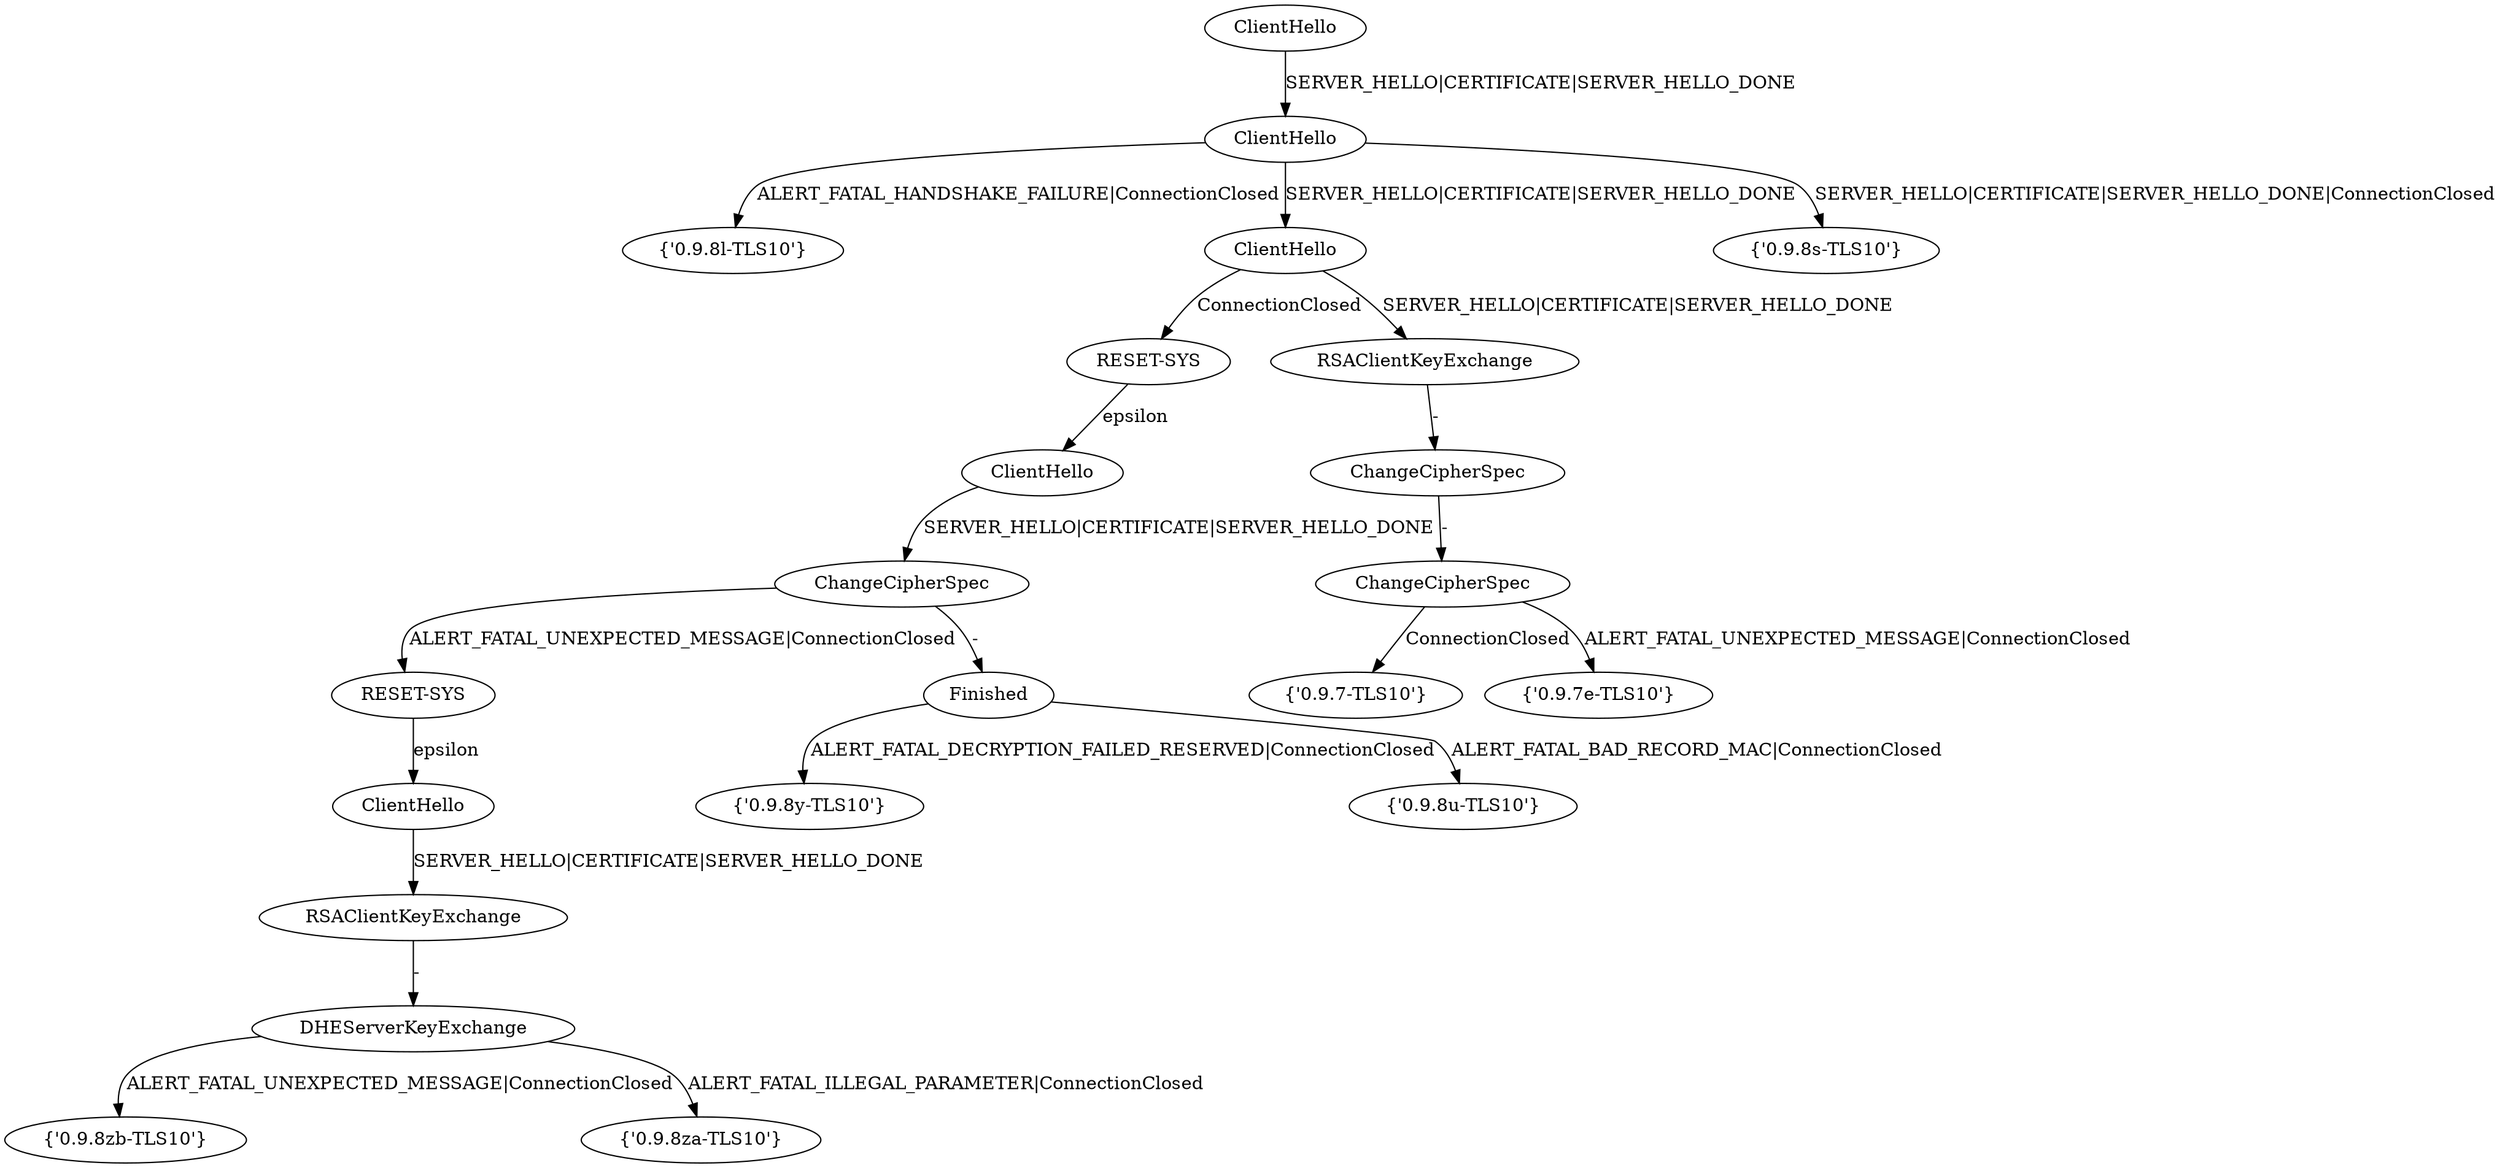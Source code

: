 digraph "" {
	node [label="\N"];
	a0	[label=ClientHello];
	a2	[label=ClientHello];
	a0 -> a2	[key=0,
		label="SERVER_HELLO|CERTIFICATE|SERVER_HELLO_DONE"];
	a5	[label="{'0.9.8l-TLS10'}"];
	a2 -> a5	[key=0,
		label="ALERT_FATAL_HANDSHAKE_FAILURE|ConnectionClosed"];
	a6	[label=ClientHello];
	a2 -> a6	[key=0,
		label="SERVER_HELLO|CERTIFICATE|SERVER_HELLO_DONE"];
	a7	[label="{'0.9.8s-TLS10'}"];
	a2 -> a7	[key=0,
		label="SERVER_HELLO|CERTIFICATE|SERVER_HELLO_DONE|ConnectionClosed"];
	a16	[label="RESET-SYS"];
	a6 -> a16	[key=0,
		label=ConnectionClosed];
	a17	[label=RSAClientKeyExchange];
	a6 -> a17	[key=0,
		label="SERVER_HELLO|CERTIFICATE|SERVER_HELLO_DONE"];
	a4	[label="RESET-SYS"];
	a13	[label=ClientHello];
	a4 -> a13	[key=0,
		label=epsilon];
	a12	[label="{'0.9.8y-TLS10'}"];
	a22	[label="{'0.9.8zb-TLS10'}"];
	a40	[label="{'0.9.7-TLS10'}"];
	a26	[label=RSAClientKeyExchange];
	a13 -> a26	[key=0,
		label="SERVER_HELLO|CERTIFICATE|SERVER_HELLO_DONE"];
	a46	[label=DHEServerKeyExchange];
	a26 -> a46	[key=0,
		label="-"];
	a70	[label="{'0.9.8za-TLS10'}"];
	a46 -> a22	[key=0,
		label="ALERT_FATAL_UNEXPECTED_MESSAGE|ConnectionClosed"];
	a46 -> a70	[key=0,
		label="ALERT_FATAL_ILLEGAL_PARAMETER|ConnectionClosed"];
	a30	[label=ClientHello];
	a16 -> a30	[key=0,
		label=epsilon];
	a34	[label=ChangeCipherSpec];
	a17 -> a34	[key=0,
		label="-"];
	a53	[label=ChangeCipherSpec];
	a34 -> a53	[key=0,
		label="-"];
	a53 -> a40	[key=2,
		label=ConnectionClosed];
	a80	[label="{'0.9.7e-TLS10'}"];
	a53 -> a80	[key=2,
		label="ALERT_FATAL_UNEXPECTED_MESSAGE|ConnectionClosed"];
	a95	[label="{'0.9.8u-TLS10'}"];
	a50	[label=ChangeCipherSpec];
	a30 -> a50	[key=0,
		label="SERVER_HELLO|CERTIFICATE|SERVER_HELLO_DONE"];
	a50 -> a4	[key=0,
		label="ALERT_FATAL_UNEXPECTED_MESSAGE|ConnectionClosed"];
	a75	[label=Finished];
	a50 -> a75	[key=0,
		label="-"];
	a75 -> a12	[key=0,
		label="ALERT_FATAL_DECRYPTION_FAILED_RESERVED|ConnectionClosed"];
	a75 -> a95	[key=0,
		label="ALERT_FATAL_BAD_RECORD_MAC|ConnectionClosed"];
}
